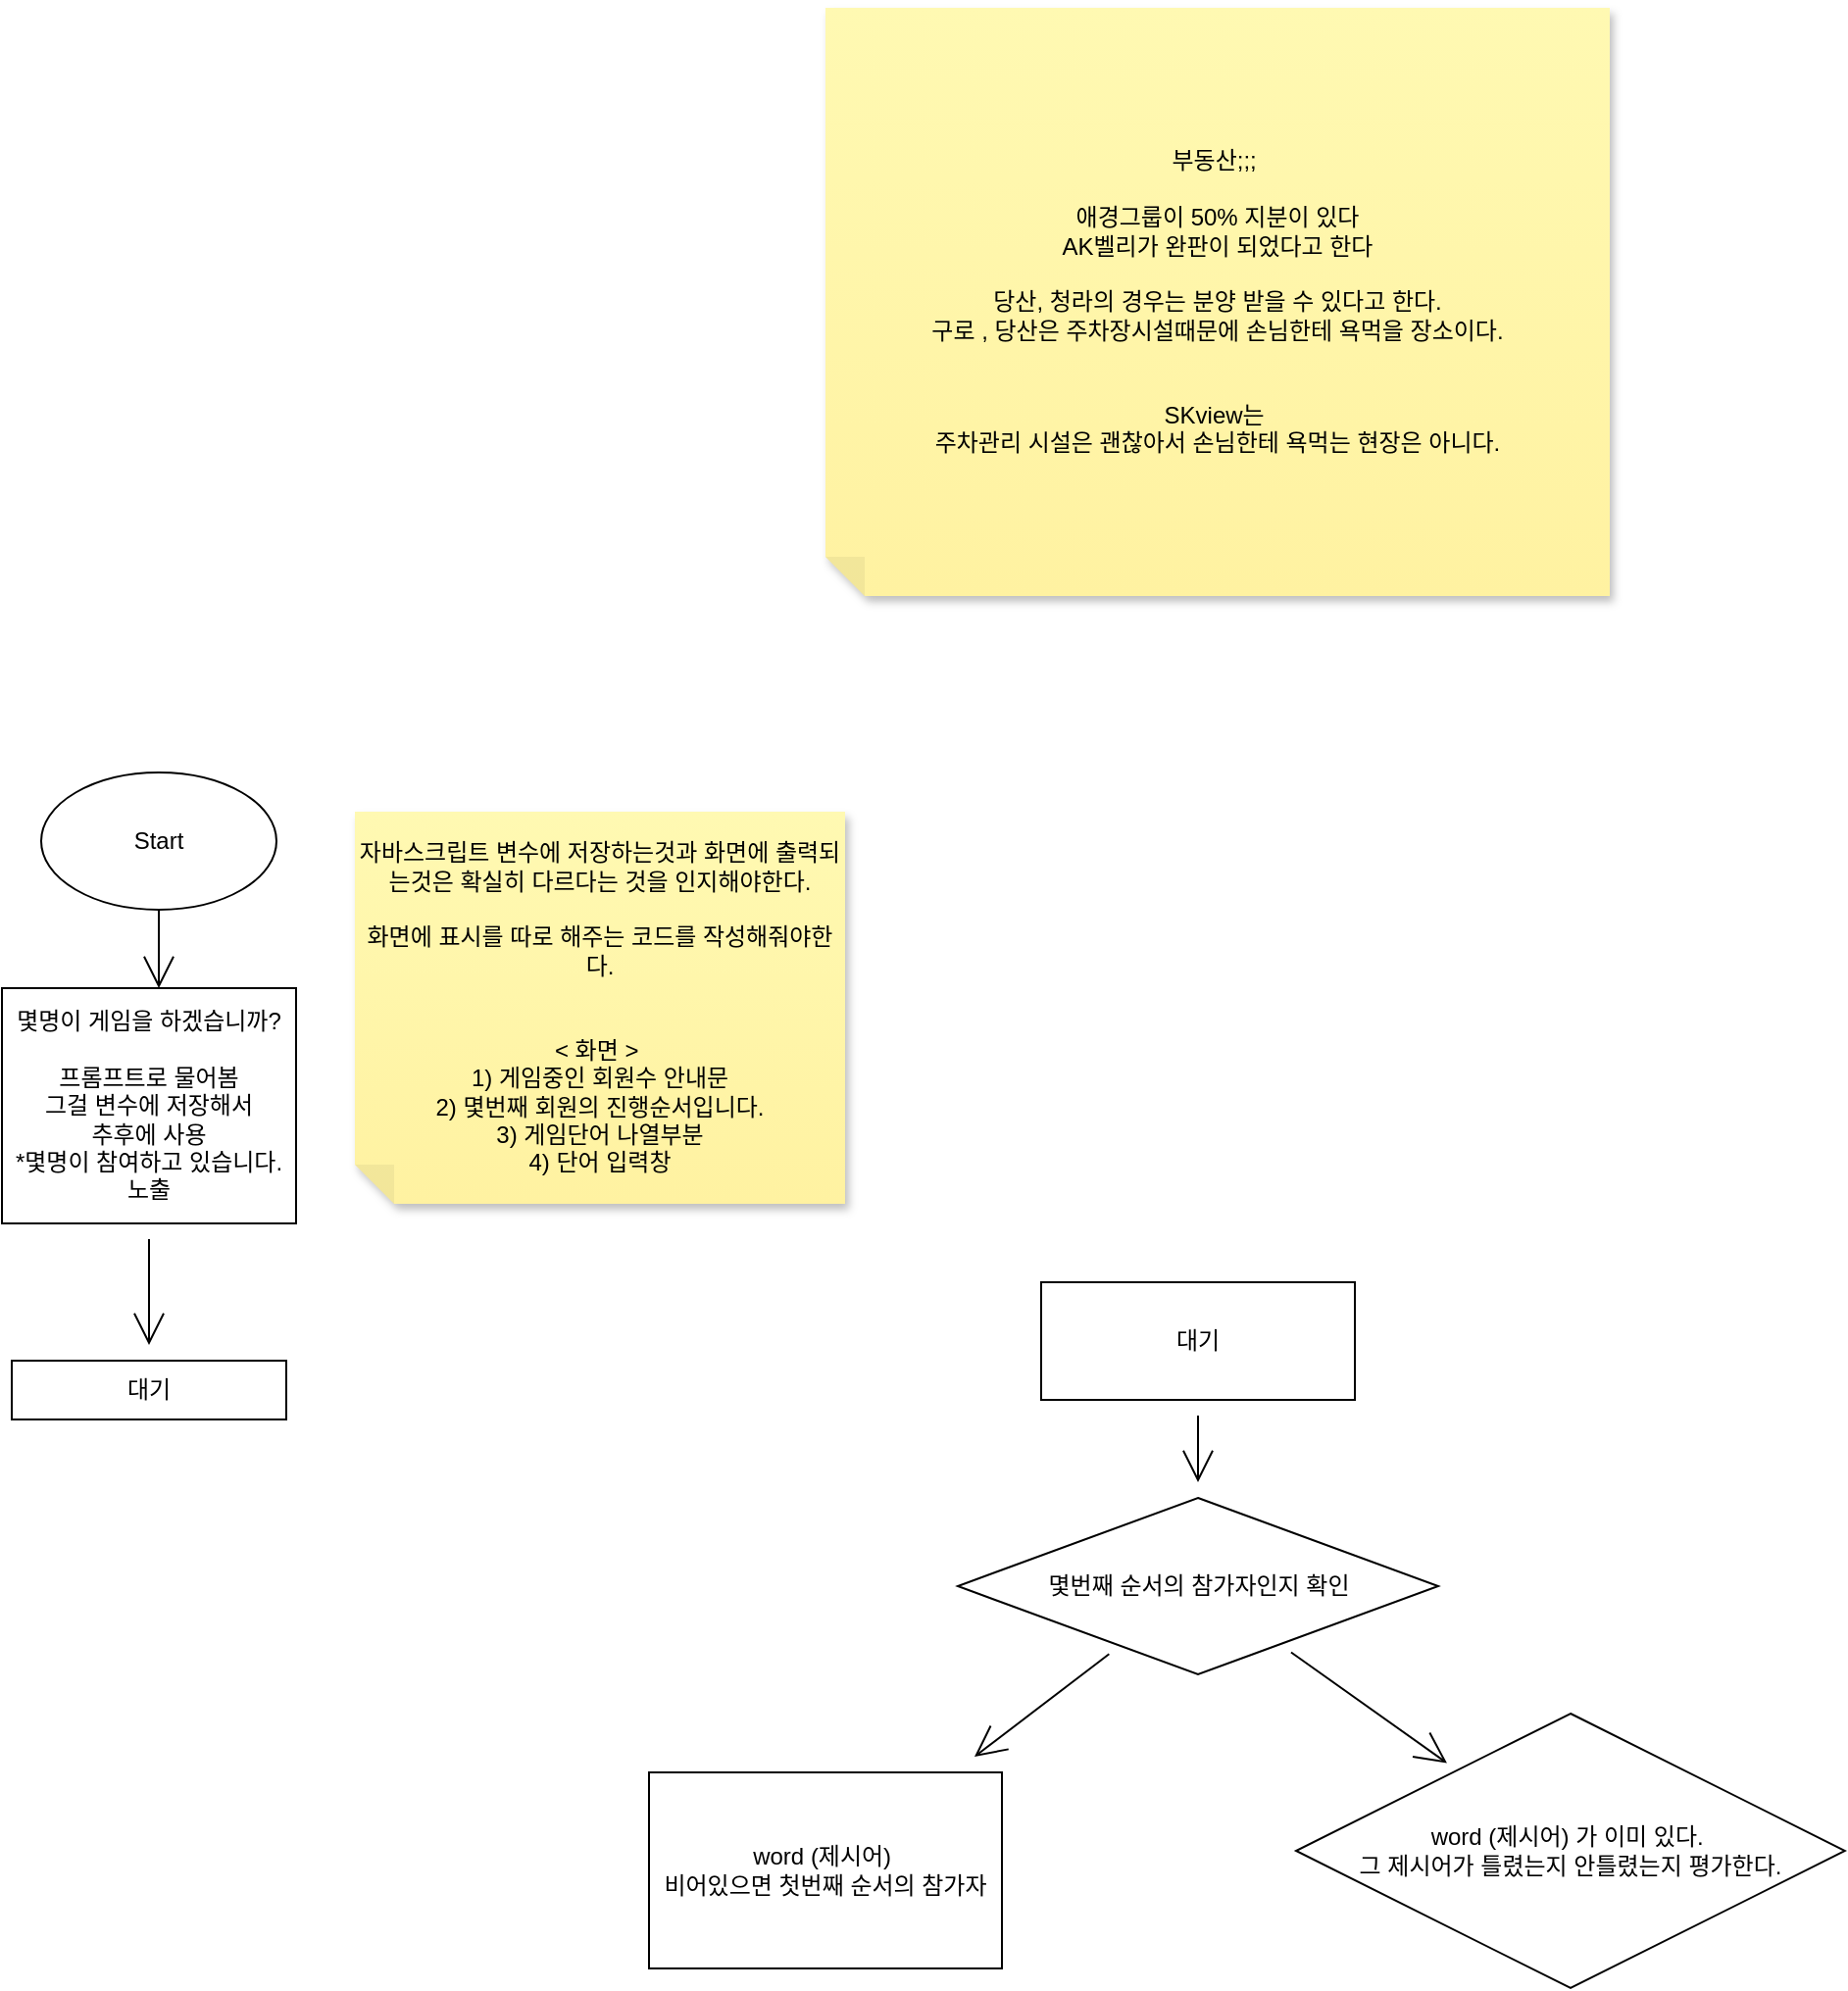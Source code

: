<mxfile version="20.3.3" type="github">
  <diagram id="C5RBs43oDa-KdzZeNtuy" name="Page-1">
    <mxGraphModel dx="1626" dy="1962" grid="1" gridSize="10" guides="1" tooltips="1" connect="1" arrows="1" fold="1" page="1" pageScale="1" pageWidth="827" pageHeight="1169" math="0" shadow="0">
      <root>
        <mxCell id="WIyWlLk6GJQsqaUBKTNV-0" />
        <mxCell id="WIyWlLk6GJQsqaUBKTNV-1" parent="WIyWlLk6GJQsqaUBKTNV-0" />
        <mxCell id="tEosVrPd5JoN4bMh0qFb-2" style="edgeStyle=none;curved=1;rounded=0;orthogonalLoop=1;jettySize=auto;html=1;exitX=0.5;exitY=1;exitDx=0;exitDy=0;entryX=0.5;entryY=0;entryDx=0;entryDy=0;endArrow=open;startSize=14;endSize=14;sourcePerimeterSpacing=8;targetPerimeterSpacing=8;" edge="1" parent="WIyWlLk6GJQsqaUBKTNV-1" source="tEosVrPd5JoN4bMh0qFb-0">
          <mxGeometry relative="1" as="geometry">
            <mxPoint x="-20" y="-110" as="targetPoint" />
          </mxGeometry>
        </mxCell>
        <mxCell id="tEosVrPd5JoN4bMh0qFb-0" value="Start" style="ellipse;whiteSpace=wrap;html=1;hachureGap=4;" vertex="1" parent="WIyWlLk6GJQsqaUBKTNV-1">
          <mxGeometry x="-80" y="-220" width="120" height="70" as="geometry" />
        </mxCell>
        <mxCell id="tEosVrPd5JoN4bMh0qFb-5" value="" style="edgeStyle=none;curved=1;rounded=0;orthogonalLoop=1;jettySize=auto;html=1;endArrow=open;startSize=14;endSize=14;sourcePerimeterSpacing=8;targetPerimeterSpacing=8;" edge="1" parent="WIyWlLk6GJQsqaUBKTNV-1" source="tEosVrPd5JoN4bMh0qFb-3" target="tEosVrPd5JoN4bMh0qFb-4">
          <mxGeometry relative="1" as="geometry" />
        </mxCell>
        <mxCell id="tEosVrPd5JoN4bMh0qFb-3" value="몇명이 게임을 하겠습니까?&lt;br&gt;&lt;br&gt;프롬프트로 물어봄&lt;br&gt;그걸 변수에 저장해서&lt;br&gt;추후에 사용&lt;br&gt;*몇명이 참여하고 있습니다. 노출" style="rounded=0;whiteSpace=wrap;html=1;hachureGap=4;" vertex="1" parent="WIyWlLk6GJQsqaUBKTNV-1">
          <mxGeometry x="-100" y="-110" width="150" height="120" as="geometry" />
        </mxCell>
        <mxCell id="tEosVrPd5JoN4bMh0qFb-4" value="대기" style="whiteSpace=wrap;html=1;hachureGap=4;" vertex="1" parent="WIyWlLk6GJQsqaUBKTNV-1">
          <mxGeometry x="-95" y="80" width="140" height="30" as="geometry" />
        </mxCell>
        <mxCell id="tEosVrPd5JoN4bMh0qFb-6" value="자바스크립트 변수에 저장하는것과 화면에 출력되는것은 확실히 다르다는 것을 인지해야한다.&lt;br&gt;&lt;br&gt;화면에 표시를 따로 해주는 코드를 작성해줘야한다.&lt;br&gt;&lt;br&gt;&lt;br&gt;&amp;lt; 화면 &amp;gt;&amp;nbsp;&lt;br&gt;1) 게임중인 회원수 안내문&lt;br&gt;2) 몇번째 회원의 진행순서입니다.&lt;br&gt;3) 게임단어 나열부분&lt;br&gt;4) 단어 입력창" style="shape=note;whiteSpace=wrap;html=1;backgroundOutline=1;fontColor=#000000;darkOpacity=0.05;fillColor=#FFF9B2;strokeColor=none;fillStyle=solid;direction=west;gradientDirection=north;gradientColor=#FFF2A1;shadow=1;size=20;pointerEvents=1;hachureGap=4;" vertex="1" parent="WIyWlLk6GJQsqaUBKTNV-1">
          <mxGeometry x="80" y="-200" width="250" height="200" as="geometry" />
        </mxCell>
        <mxCell id="tEosVrPd5JoN4bMh0qFb-10" value="" style="edgeStyle=none;curved=1;rounded=0;orthogonalLoop=1;jettySize=auto;html=1;endArrow=open;startSize=14;endSize=14;sourcePerimeterSpacing=8;targetPerimeterSpacing=8;" edge="1" parent="WIyWlLk6GJQsqaUBKTNV-1" source="tEosVrPd5JoN4bMh0qFb-8" target="tEosVrPd5JoN4bMh0qFb-9">
          <mxGeometry relative="1" as="geometry" />
        </mxCell>
        <mxCell id="tEosVrPd5JoN4bMh0qFb-8" value="대기" style="whiteSpace=wrap;html=1;hachureGap=4;" vertex="1" parent="WIyWlLk6GJQsqaUBKTNV-1">
          <mxGeometry x="430" y="40" width="160" height="60" as="geometry" />
        </mxCell>
        <mxCell id="tEosVrPd5JoN4bMh0qFb-12" value="" style="edgeStyle=none;curved=1;rounded=0;orthogonalLoop=1;jettySize=auto;html=1;endArrow=open;startSize=14;endSize=14;sourcePerimeterSpacing=8;targetPerimeterSpacing=8;" edge="1" parent="WIyWlLk6GJQsqaUBKTNV-1" source="tEosVrPd5JoN4bMh0qFb-9" target="tEosVrPd5JoN4bMh0qFb-11">
          <mxGeometry relative="1" as="geometry" />
        </mxCell>
        <mxCell id="tEosVrPd5JoN4bMh0qFb-18" value="" style="edgeStyle=none;curved=1;rounded=0;orthogonalLoop=1;jettySize=auto;html=1;endArrow=open;startSize=14;endSize=14;sourcePerimeterSpacing=8;targetPerimeterSpacing=8;" edge="1" parent="WIyWlLk6GJQsqaUBKTNV-1" source="tEosVrPd5JoN4bMh0qFb-9" target="tEosVrPd5JoN4bMh0qFb-17">
          <mxGeometry relative="1" as="geometry" />
        </mxCell>
        <mxCell id="tEosVrPd5JoN4bMh0qFb-9" value="몇번째 순서의 참가자인지 확인" style="rhombus;whiteSpace=wrap;html=1;hachureGap=4;" vertex="1" parent="WIyWlLk6GJQsqaUBKTNV-1">
          <mxGeometry x="387.5" y="150" width="245" height="90" as="geometry" />
        </mxCell>
        <mxCell id="tEosVrPd5JoN4bMh0qFb-11" value="word (제시어)&amp;nbsp;&lt;br&gt;비어있으면 첫번째 순서의 참가자" style="whiteSpace=wrap;html=1;hachureGap=4;" vertex="1" parent="WIyWlLk6GJQsqaUBKTNV-1">
          <mxGeometry x="230" y="290" width="180" height="100" as="geometry" />
        </mxCell>
        <mxCell id="tEosVrPd5JoN4bMh0qFb-16" value="부동산;;;&amp;nbsp;&lt;br&gt;&lt;br&gt;애경그룹이 50% 지분이 있다&lt;br&gt;AK벨리가 완판이 되었다고 한다&lt;br&gt;&lt;br&gt;당산, 청라의 경우는 분양 받을 수 있다고 한다.&lt;br&gt;구로 , 당산은 주차장시설때문에 손님한테 욕먹을 장소이다.&lt;br&gt;&lt;br&gt;&lt;br&gt;SKview는&amp;nbsp;&lt;br&gt;주차관리 시설은 괜찮아서 손님한테 욕먹는 현장은 아니다.&lt;br&gt;" style="shape=note;whiteSpace=wrap;html=1;backgroundOutline=1;fontColor=#000000;darkOpacity=0.05;fillColor=#FFF9B2;strokeColor=none;fillStyle=solid;direction=west;gradientDirection=north;gradientColor=#FFF2A1;shadow=1;size=20;pointerEvents=1;hachureGap=4;" vertex="1" parent="WIyWlLk6GJQsqaUBKTNV-1">
          <mxGeometry x="320" y="-610" width="400" height="300" as="geometry" />
        </mxCell>
        <mxCell id="tEosVrPd5JoN4bMh0qFb-17" value="word (제시어) 가 이미 있다.&amp;nbsp;&lt;br&gt;그 제시어가 틀렸는지 안틀렸는지 평가한다." style="rhombus;whiteSpace=wrap;html=1;hachureGap=4;" vertex="1" parent="WIyWlLk6GJQsqaUBKTNV-1">
          <mxGeometry x="560" y="260" width="280" height="140" as="geometry" />
        </mxCell>
      </root>
    </mxGraphModel>
  </diagram>
</mxfile>
